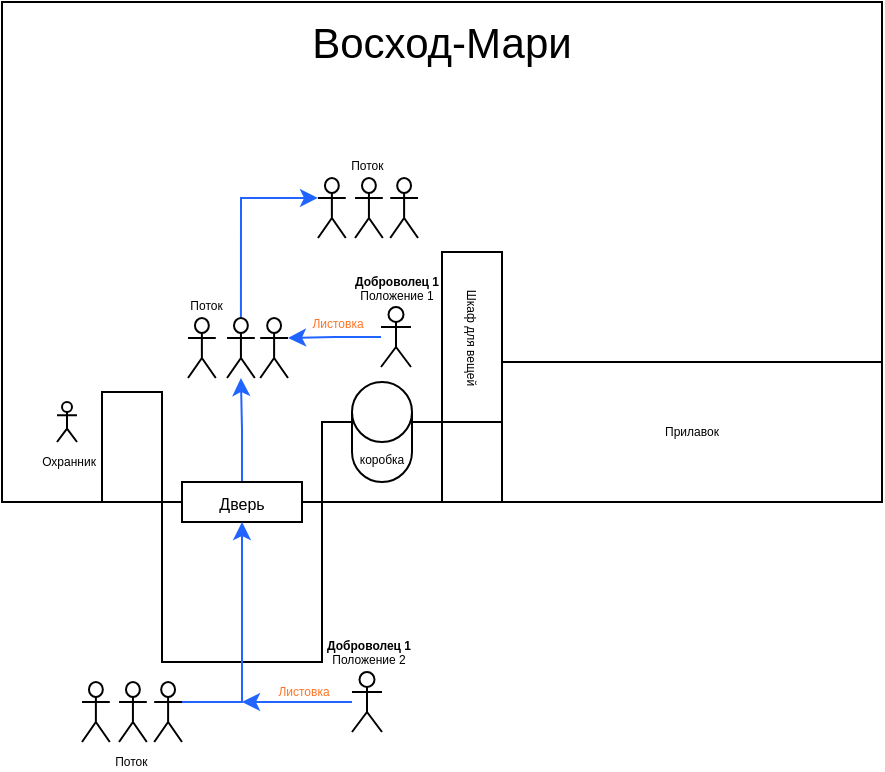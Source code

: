 <mxfile version="20.2.3" type="github">
  <diagram id="MZlPnt6dbEGvxC-9J3r3" name="Страница 1">
    <mxGraphModel dx="953" dy="527" grid="1" gridSize="10" guides="1" tooltips="1" connect="1" arrows="1" fold="1" page="1" pageScale="1" pageWidth="827" pageHeight="1169" math="0" shadow="0">
      <root>
        <mxCell id="0" />
        <mxCell id="1" parent="0" />
        <mxCell id="5aGmnt3CXDq8jBRWBJYF-43" value="" style="rounded=0;whiteSpace=wrap;html=1;fontSize=21;fontColor=#000000;" vertex="1" parent="1">
          <mxGeometry x="120" y="310" width="440" height="250" as="geometry" />
        </mxCell>
        <mxCell id="5aGmnt3CXDq8jBRWBJYF-4" value="" style="whiteSpace=wrap;html=1;aspect=fixed;" vertex="1" parent="1">
          <mxGeometry x="200" y="560" width="80" height="80" as="geometry" />
        </mxCell>
        <mxCell id="5aGmnt3CXDq8jBRWBJYF-28" style="edgeStyle=orthogonalEdgeStyle;rounded=0;orthogonalLoop=1;jettySize=auto;html=1;exitX=0.5;exitY=0;exitDx=0;exitDy=0;fontSize=8;fontColor=#FF7424;strokeColor=#2164FF;" edge="1" parent="1" source="5aGmnt3CXDq8jBRWBJYF-3" target="5aGmnt3CXDq8jBRWBJYF-26">
          <mxGeometry relative="1" as="geometry">
            <mxPoint x="233" y="500" as="targetPoint" />
          </mxGeometry>
        </mxCell>
        <mxCell id="5aGmnt3CXDq8jBRWBJYF-3" value="&lt;font style=&quot;font-size: 8px;&quot;&gt;Дверь&lt;/font&gt;" style="rounded=0;whiteSpace=wrap;html=1;" vertex="1" parent="1">
          <mxGeometry x="210" y="550" width="60" height="20" as="geometry" />
        </mxCell>
        <mxCell id="5aGmnt3CXDq8jBRWBJYF-6" value="" style="rounded=0;whiteSpace=wrap;html=1;" vertex="1" parent="1">
          <mxGeometry x="280" y="520" width="60" height="40" as="geometry" />
        </mxCell>
        <mxCell id="5aGmnt3CXDq8jBRWBJYF-7" value="&lt;font style=&quot;font-size: 6px;&quot;&gt;коробка&lt;/font&gt;" style="shape=cylinder3;whiteSpace=wrap;html=1;boundedLbl=1;backgroundOutline=1;size=15;labelPosition=center;verticalLabelPosition=middle;align=center;verticalAlign=bottom;spacingTop=0;" vertex="1" parent="1">
          <mxGeometry x="295" y="500" width="30" height="50" as="geometry" />
        </mxCell>
        <mxCell id="5aGmnt3CXDq8jBRWBJYF-8" value="Шкаф для вещей" style="rounded=0;whiteSpace=wrap;html=1;fontSize=6;rotation=90;" vertex="1" parent="1">
          <mxGeometry x="312.5" y="462.5" width="85" height="30" as="geometry" />
        </mxCell>
        <mxCell id="5aGmnt3CXDq8jBRWBJYF-9" value="Прилавок" style="rounded=0;whiteSpace=wrap;html=1;fontSize=6;" vertex="1" parent="1">
          <mxGeometry x="370" y="490" width="190" height="70" as="geometry" />
        </mxCell>
        <mxCell id="5aGmnt3CXDq8jBRWBJYF-10" value="" style="rounded=0;whiteSpace=wrap;html=1;fontSize=6;rotation=90;" vertex="1" parent="1">
          <mxGeometry x="157.5" y="517.5" width="55" height="30" as="geometry" />
        </mxCell>
        <mxCell id="5aGmnt3CXDq8jBRWBJYF-11" value="Охранник" style="shape=umlActor;verticalLabelPosition=bottom;verticalAlign=top;html=1;outlineConnect=0;fontSize=6;" vertex="1" parent="1">
          <mxGeometry x="147.5" y="510" width="10" height="20" as="geometry" />
        </mxCell>
        <mxCell id="5aGmnt3CXDq8jBRWBJYF-30" style="edgeStyle=orthogonalEdgeStyle;rounded=0;orthogonalLoop=1;jettySize=auto;html=1;entryX=1;entryY=0.333;entryDx=0;entryDy=0;entryPerimeter=0;fontSize=8;fontColor=#FF7424;strokeColor=#2164FF;" edge="1" parent="1" source="5aGmnt3CXDq8jBRWBJYF-12" target="5aGmnt3CXDq8jBRWBJYF-27">
          <mxGeometry relative="1" as="geometry" />
        </mxCell>
        <mxCell id="5aGmnt3CXDq8jBRWBJYF-12" value="&lt;b&gt;Доброволец 1&lt;/b&gt;&lt;br&gt;Положение 1" style="shape=umlActor;verticalLabelPosition=top;verticalAlign=bottom;html=1;outlineConnect=0;fontSize=6;labelPosition=center;align=center;" vertex="1" parent="1">
          <mxGeometry x="309.5" y="462.5" width="15" height="30" as="geometry" />
        </mxCell>
        <mxCell id="5aGmnt3CXDq8jBRWBJYF-22" style="edgeStyle=orthogonalEdgeStyle;rounded=0;orthogonalLoop=1;jettySize=auto;html=1;fontSize=6;fontColor=#FF7424;strokeColor=#2164FF;" edge="1" parent="1" source="5aGmnt3CXDq8jBRWBJYF-13">
          <mxGeometry relative="1" as="geometry">
            <mxPoint x="240" y="660" as="targetPoint" />
          </mxGeometry>
        </mxCell>
        <mxCell id="5aGmnt3CXDq8jBRWBJYF-13" value="&lt;b&gt;Доброволец 1&lt;/b&gt;&lt;br&gt;Положение 2" style="shape=umlActor;verticalLabelPosition=top;verticalAlign=bottom;html=1;outlineConnect=0;fontSize=6;labelPosition=center;align=center;" vertex="1" parent="1">
          <mxGeometry x="295" y="645" width="15" height="30" as="geometry" />
        </mxCell>
        <mxCell id="5aGmnt3CXDq8jBRWBJYF-19" value="" style="group" vertex="1" connectable="0" parent="1">
          <mxGeometry x="160" y="650" width="50" height="30" as="geometry" />
        </mxCell>
        <mxCell id="5aGmnt3CXDq8jBRWBJYF-15" value="" style="shape=umlActor;verticalLabelPosition=bottom;verticalAlign=top;html=1;outlineConnect=0;fontSize=6;" vertex="1" parent="5aGmnt3CXDq8jBRWBJYF-19">
          <mxGeometry width="13.889" height="30" as="geometry" />
        </mxCell>
        <mxCell id="5aGmnt3CXDq8jBRWBJYF-16" value="Поток&amp;nbsp;" style="shape=umlActor;verticalLabelPosition=bottom;verticalAlign=top;html=1;outlineConnect=0;fontSize=6;" vertex="1" parent="5aGmnt3CXDq8jBRWBJYF-19">
          <mxGeometry x="18.519" width="13.889" height="30" as="geometry" />
        </mxCell>
        <mxCell id="5aGmnt3CXDq8jBRWBJYF-17" value="" style="shape=umlActor;verticalLabelPosition=bottom;verticalAlign=top;html=1;outlineConnect=0;fontSize=6;" vertex="1" parent="5aGmnt3CXDq8jBRWBJYF-19">
          <mxGeometry x="36.111" width="13.889" height="30" as="geometry" />
        </mxCell>
        <mxCell id="5aGmnt3CXDq8jBRWBJYF-20" style="edgeStyle=orthogonalEdgeStyle;rounded=0;orthogonalLoop=1;jettySize=auto;html=1;entryX=0.5;entryY=1;entryDx=0;entryDy=0;fontSize=6;fillColor=#e51400;strokeColor=#2164FF;" edge="1" parent="1" source="5aGmnt3CXDq8jBRWBJYF-17" target="5aGmnt3CXDq8jBRWBJYF-3">
          <mxGeometry relative="1" as="geometry">
            <Array as="points">
              <mxPoint x="240" y="660" />
            </Array>
          </mxGeometry>
        </mxCell>
        <mxCell id="5aGmnt3CXDq8jBRWBJYF-23" value="Листовка" style="text;html=1;strokeColor=none;fillColor=none;align=center;verticalAlign=middle;whiteSpace=wrap;rounded=0;fontSize=6;fontColor=#FF7424;" vertex="1" parent="1">
          <mxGeometry x="256" y="650" width="30" height="10" as="geometry" />
        </mxCell>
        <mxCell id="5aGmnt3CXDq8jBRWBJYF-31" value="Листовка" style="text;html=1;strokeColor=none;fillColor=none;align=center;verticalAlign=middle;whiteSpace=wrap;rounded=0;fontSize=6;fontColor=#FF7424;" vertex="1" parent="1">
          <mxGeometry x="273" y="466" width="30" height="10" as="geometry" />
        </mxCell>
        <mxCell id="5aGmnt3CXDq8jBRWBJYF-38" style="edgeStyle=orthogonalEdgeStyle;rounded=0;orthogonalLoop=1;jettySize=auto;html=1;entryX=0;entryY=0.333;entryDx=0;entryDy=0;entryPerimeter=0;fontSize=8;fontColor=#FF7424;strokeColor=#2164FF;exitX=0.5;exitY=0;exitDx=0;exitDy=0;exitPerimeter=0;" edge="1" parent="1" source="5aGmnt3CXDq8jBRWBJYF-26" target="5aGmnt3CXDq8jBRWBJYF-35">
          <mxGeometry relative="1" as="geometry" />
        </mxCell>
        <mxCell id="5aGmnt3CXDq8jBRWBJYF-40" value="" style="group" vertex="1" connectable="0" parent="1">
          <mxGeometry x="278" y="398" width="50" height="30" as="geometry" />
        </mxCell>
        <mxCell id="5aGmnt3CXDq8jBRWBJYF-35" value="" style="shape=umlActor;verticalLabelPosition=bottom;verticalAlign=top;html=1;outlineConnect=0;fontSize=6;" vertex="1" parent="5aGmnt3CXDq8jBRWBJYF-40">
          <mxGeometry width="13.889" height="30" as="geometry" />
        </mxCell>
        <mxCell id="5aGmnt3CXDq8jBRWBJYF-36" value="Поток&amp;nbsp;" style="shape=umlActor;verticalLabelPosition=top;verticalAlign=bottom;html=1;outlineConnect=0;fontSize=6;labelPosition=center;align=center;" vertex="1" parent="5aGmnt3CXDq8jBRWBJYF-40">
          <mxGeometry x="18.519" width="13.889" height="30" as="geometry" />
        </mxCell>
        <mxCell id="5aGmnt3CXDq8jBRWBJYF-37" value="" style="shape=umlActor;verticalLabelPosition=bottom;verticalAlign=top;html=1;outlineConnect=0;fontSize=6;" vertex="1" parent="5aGmnt3CXDq8jBRWBJYF-40">
          <mxGeometry x="36.111" width="13.889" height="30" as="geometry" />
        </mxCell>
        <mxCell id="5aGmnt3CXDq8jBRWBJYF-41" value="&lt;font style=&quot;font-size: 21px;&quot; color=&quot;#000000&quot;&gt;Восход-Мари&lt;/font&gt;" style="text;html=1;strokeColor=none;fillColor=none;align=center;verticalAlign=middle;whiteSpace=wrap;rounded=0;fontSize=8;fontColor=#FF7424;" vertex="1" parent="1">
          <mxGeometry x="120" y="310" width="440" height="40" as="geometry" />
        </mxCell>
        <mxCell id="5aGmnt3CXDq8jBRWBJYF-42" value="" style="group" vertex="1" connectable="0" parent="1">
          <mxGeometry x="213" y="468" width="50" height="30" as="geometry" />
        </mxCell>
        <mxCell id="5aGmnt3CXDq8jBRWBJYF-25" value="" style="shape=umlActor;verticalLabelPosition=bottom;verticalAlign=top;html=1;outlineConnect=0;fontSize=6;" vertex="1" parent="5aGmnt3CXDq8jBRWBJYF-42">
          <mxGeometry width="13.889" height="30" as="geometry" />
        </mxCell>
        <mxCell id="5aGmnt3CXDq8jBRWBJYF-26" value="Поток&amp;nbsp;" style="shape=umlActor;verticalLabelPosition=top;verticalAlign=bottom;html=1;outlineConnect=0;fontSize=6;labelPosition=left;align=right;" vertex="1" parent="5aGmnt3CXDq8jBRWBJYF-42">
          <mxGeometry x="19.519" width="13.889" height="30" as="geometry" />
        </mxCell>
        <mxCell id="5aGmnt3CXDq8jBRWBJYF-27" value="" style="shape=umlActor;verticalLabelPosition=bottom;verticalAlign=top;html=1;outlineConnect=0;fontSize=6;" vertex="1" parent="5aGmnt3CXDq8jBRWBJYF-42">
          <mxGeometry x="36.111" width="13.889" height="30" as="geometry" />
        </mxCell>
      </root>
    </mxGraphModel>
  </diagram>
</mxfile>
